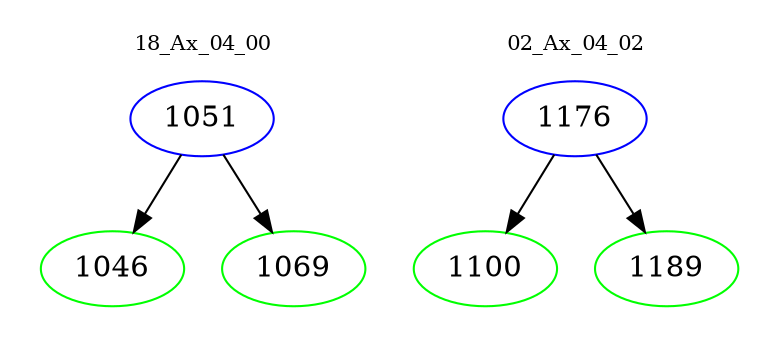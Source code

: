 digraph{
subgraph cluster_0 {
color = white
label = "18_Ax_04_00";
fontsize=10;
T0_1051 [label="1051", color="blue"]
T0_1051 -> T0_1046 [color="black"]
T0_1046 [label="1046", color="green"]
T0_1051 -> T0_1069 [color="black"]
T0_1069 [label="1069", color="green"]
}
subgraph cluster_1 {
color = white
label = "02_Ax_04_02";
fontsize=10;
T1_1176 [label="1176", color="blue"]
T1_1176 -> T1_1100 [color="black"]
T1_1100 [label="1100", color="green"]
T1_1176 -> T1_1189 [color="black"]
T1_1189 [label="1189", color="green"]
}
}
